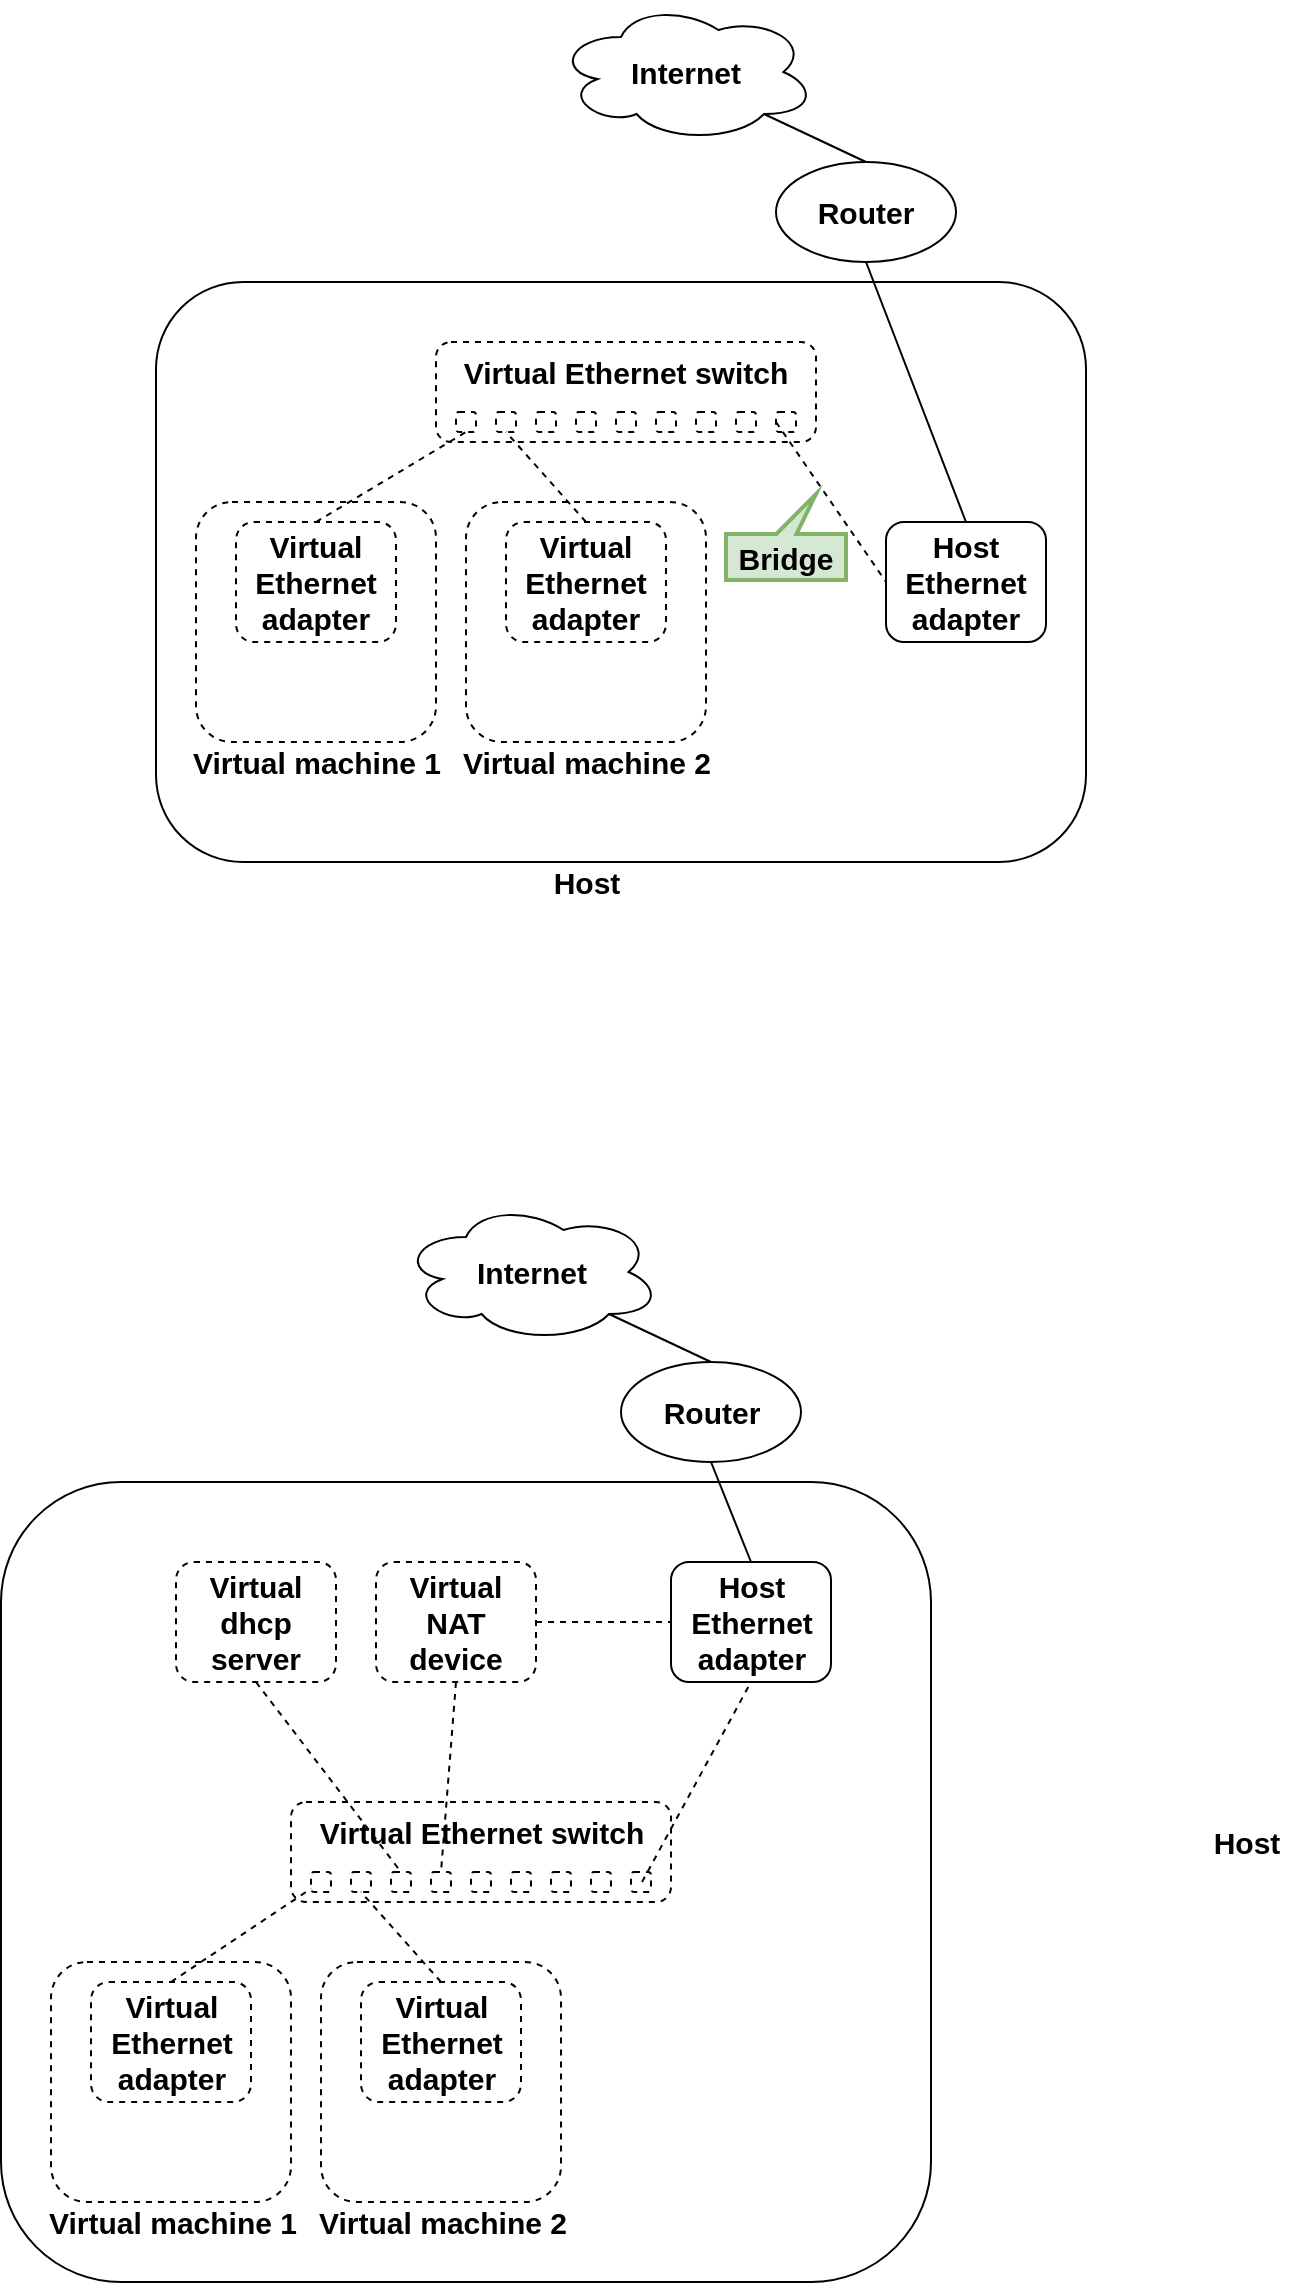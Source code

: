 <mxfile version="19.0.3" type="device"><diagram id="3SwsCSpMryMv5-6ce6lE" name="第 1 页"><mxGraphModel dx="1987" dy="904" grid="1" gridSize="10" guides="1" tooltips="1" connect="1" arrows="1" fold="1" page="1" pageScale="1" pageWidth="827" pageHeight="1169" math="0" shadow="0"><root><mxCell id="0"/><mxCell id="1" parent="0"/><mxCell id="IkPN9R1sUv7w1yjroqxF-29" value="" style="rounded=1;whiteSpace=wrap;html=1;fontSize=15;" parent="1" vertex="1"><mxGeometry x="20" y="450" width="465" height="290" as="geometry"/></mxCell><mxCell id="IkPN9R1sUv7w1yjroqxF-8" value="" style="rounded=1;whiteSpace=wrap;html=1;fontSize=15;dashed=1;" parent="1" vertex="1"><mxGeometry x="40" y="560" width="120" height="120" as="geometry"/></mxCell><mxCell id="IkPN9R1sUv7w1yjroqxF-9" value="&lt;b&gt;Virtual machine 1&lt;/b&gt;" style="text;html=1;align=center;verticalAlign=middle;resizable=0;points=[];autosize=1;strokeColor=none;fillColor=none;fontSize=15;dashed=1;" parent="1" vertex="1"><mxGeometry x="30" y="680" width="140" height="20" as="geometry"/></mxCell><mxCell id="IkPN9R1sUv7w1yjroqxF-16" value="&lt;b&gt;Virtual&lt;br&gt;Ethernet&lt;br&gt;adapter&lt;/b&gt;" style="rounded=1;whiteSpace=wrap;html=1;fontSize=15;dashed=1;" parent="1" vertex="1"><mxGeometry x="60" y="570" width="80" height="60" as="geometry"/></mxCell><mxCell id="IkPN9R1sUv7w1yjroqxF-18" value="&lt;b&gt;Virtual Ethernet switch&lt;/b&gt;" style="rounded=1;whiteSpace=wrap;html=1;fontSize=15;strokeColor=default;verticalAlign=top;dashed=1;" parent="1" vertex="1"><mxGeometry x="160" y="480" width="190" height="50" as="geometry"/></mxCell><mxCell id="IkPN9R1sUv7w1yjroqxF-19" value="" style="rounded=1;whiteSpace=wrap;html=1;fontSize=15;dashed=1;" parent="1" vertex="1"><mxGeometry x="170" y="515" width="10" height="10" as="geometry"/></mxCell><mxCell id="IkPN9R1sUv7w1yjroqxF-20" value="" style="rounded=1;whiteSpace=wrap;html=1;fontSize=15;strokeColor=default;dashed=1;" parent="1" vertex="1"><mxGeometry x="190" y="515" width="10" height="10" as="geometry"/></mxCell><mxCell id="IkPN9R1sUv7w1yjroqxF-21" value="" style="rounded=1;whiteSpace=wrap;html=1;fontSize=15;strokeColor=default;dashed=1;" parent="1" vertex="1"><mxGeometry x="210" y="515" width="10" height="10" as="geometry"/></mxCell><mxCell id="IkPN9R1sUv7w1yjroqxF-22" value="" style="rounded=1;whiteSpace=wrap;html=1;fontSize=15;strokeColor=default;dashed=1;" parent="1" vertex="1"><mxGeometry x="230" y="515" width="10" height="10" as="geometry"/></mxCell><mxCell id="IkPN9R1sUv7w1yjroqxF-23" value="" style="rounded=1;whiteSpace=wrap;html=1;fontSize=15;strokeColor=default;dashed=1;" parent="1" vertex="1"><mxGeometry x="250" y="515" width="10" height="10" as="geometry"/></mxCell><mxCell id="IkPN9R1sUv7w1yjroqxF-24" value="" style="rounded=1;whiteSpace=wrap;html=1;fontSize=15;strokeColor=default;dashed=1;" parent="1" vertex="1"><mxGeometry x="270" y="515" width="10" height="10" as="geometry"/></mxCell><mxCell id="IkPN9R1sUv7w1yjroqxF-25" value="" style="rounded=1;whiteSpace=wrap;html=1;fontSize=15;strokeColor=default;dashed=1;" parent="1" vertex="1"><mxGeometry x="290" y="515" width="10" height="10" as="geometry"/></mxCell><mxCell id="IkPN9R1sUv7w1yjroqxF-26" value="" style="rounded=1;whiteSpace=wrap;html=1;fontSize=15;strokeColor=default;dashed=1;" parent="1" vertex="1"><mxGeometry x="310" y="515" width="10" height="10" as="geometry"/></mxCell><mxCell id="IkPN9R1sUv7w1yjroqxF-27" value="" style="rounded=1;whiteSpace=wrap;html=1;fontSize=15;strokeColor=default;dashed=1;" parent="1" vertex="1"><mxGeometry x="330" y="515" width="10" height="10" as="geometry"/></mxCell><mxCell id="IkPN9R1sUv7w1yjroqxF-28" value="" style="endArrow=none;html=1;rounded=0;fontSize=15;entryX=0.5;entryY=1;entryDx=0;entryDy=0;exitX=0.5;exitY=0;exitDx=0;exitDy=0;dashed=1;" parent="1" source="IkPN9R1sUv7w1yjroqxF-16" target="IkPN9R1sUv7w1yjroqxF-19" edge="1"><mxGeometry width="50" height="50" relative="1" as="geometry"><mxPoint x="290" y="770" as="sourcePoint"/><mxPoint x="340" y="720" as="targetPoint"/></mxGeometry></mxCell><mxCell id="IkPN9R1sUv7w1yjroqxF-30" value="&lt;b&gt;Host&lt;/b&gt;" style="text;html=1;align=center;verticalAlign=middle;resizable=0;points=[];autosize=1;strokeColor=none;fillColor=none;fontSize=15;dashed=1;" parent="1" vertex="1"><mxGeometry x="210" y="740" width="50" height="20" as="geometry"/></mxCell><mxCell id="IkPN9R1sUv7w1yjroqxF-31" value="&lt;b&gt;Host&lt;br&gt;Ethernet&lt;br&gt;adapter&lt;/b&gt;" style="rounded=1;whiteSpace=wrap;html=1;fontSize=15;" parent="1" vertex="1"><mxGeometry x="385" y="570" width="80" height="60" as="geometry"/></mxCell><mxCell id="IkPN9R1sUv7w1yjroqxF-32" value="" style="rounded=1;whiteSpace=wrap;html=1;fontSize=15;dashed=1;" parent="1" vertex="1"><mxGeometry x="175" y="560" width="120" height="120" as="geometry"/></mxCell><mxCell id="IkPN9R1sUv7w1yjroqxF-33" value="&lt;b&gt;Virtual machine 2&lt;/b&gt;" style="text;html=1;align=center;verticalAlign=middle;resizable=0;points=[];autosize=1;strokeColor=none;fillColor=none;fontSize=15;dashed=1;" parent="1" vertex="1"><mxGeometry x="165" y="680" width="140" height="20" as="geometry"/></mxCell><mxCell id="IkPN9R1sUv7w1yjroqxF-34" value="&lt;b&gt;Virtual&lt;br&gt;Ethernet&lt;br&gt;adapter&lt;/b&gt;" style="rounded=1;whiteSpace=wrap;html=1;fontSize=15;dashed=1;" parent="1" vertex="1"><mxGeometry x="195" y="570" width="80" height="60" as="geometry"/></mxCell><mxCell id="IkPN9R1sUv7w1yjroqxF-35" value="" style="endArrow=none;html=1;rounded=0;fontSize=15;entryX=0.5;entryY=1;entryDx=0;entryDy=0;exitX=0.5;exitY=0;exitDx=0;exitDy=0;dashed=1;" parent="1" source="IkPN9R1sUv7w1yjroqxF-34" target="IkPN9R1sUv7w1yjroqxF-20" edge="1"><mxGeometry width="50" height="50" relative="1" as="geometry"><mxPoint x="275" y="660" as="sourcePoint"/><mxPoint x="325" y="610" as="targetPoint"/></mxGeometry></mxCell><mxCell id="wPM2tqb6DPN-8hNw1R0t-3" value="&lt;font style=&quot;font-size: 15px;&quot;&gt;&lt;b&gt;Router&lt;/b&gt;&lt;/font&gt;" style="ellipse;whiteSpace=wrap;html=1;" vertex="1" parent="1"><mxGeometry x="330" y="390" width="90" height="50" as="geometry"/></mxCell><mxCell id="wPM2tqb6DPN-8hNw1R0t-4" value="&lt;b&gt;Internet&lt;/b&gt;" style="ellipse;shape=cloud;whiteSpace=wrap;html=1;fontSize=15;" vertex="1" parent="1"><mxGeometry x="220" y="310" width="130" height="70" as="geometry"/></mxCell><mxCell id="wPM2tqb6DPN-8hNw1R0t-5" value="" style="endArrow=none;html=1;rounded=0;fontSize=15;entryX=0.5;entryY=0;entryDx=0;entryDy=0;exitX=0.8;exitY=0.8;exitDx=0;exitDy=0;exitPerimeter=0;" edge="1" parent="1" source="wPM2tqb6DPN-8hNw1R0t-4" target="wPM2tqb6DPN-8hNw1R0t-3"><mxGeometry width="50" height="50" relative="1" as="geometry"><mxPoint x="390" y="660" as="sourcePoint"/><mxPoint x="440" y="610" as="targetPoint"/></mxGeometry></mxCell><mxCell id="wPM2tqb6DPN-8hNw1R0t-6" value="" style="endArrow=none;html=1;rounded=0;fontSize=15;strokeWidth=1;exitX=0;exitY=0.5;exitDx=0;exitDy=0;entryX=0;entryY=0.5;entryDx=0;entryDy=0;dashed=1;" edge="1" parent="1" source="IkPN9R1sUv7w1yjroqxF-27" target="IkPN9R1sUv7w1yjroqxF-31"><mxGeometry width="50" height="50" relative="1" as="geometry"><mxPoint x="390" y="560" as="sourcePoint"/><mxPoint x="440" y="510" as="targetPoint"/></mxGeometry></mxCell><mxCell id="wPM2tqb6DPN-8hNw1R0t-7" value="" style="endArrow=none;html=1;rounded=0;fontSize=15;strokeWidth=1;entryX=0.5;entryY=1;entryDx=0;entryDy=0;exitX=0.5;exitY=0;exitDx=0;exitDy=0;" edge="1" parent="1" source="IkPN9R1sUv7w1yjroqxF-31" target="wPM2tqb6DPN-8hNw1R0t-3"><mxGeometry width="50" height="50" relative="1" as="geometry"><mxPoint x="390" y="560" as="sourcePoint"/><mxPoint x="440" y="510" as="targetPoint"/></mxGeometry></mxCell><mxCell id="wPM2tqb6DPN-8hNw1R0t-9" value="&lt;b&gt;Bridge&lt;/b&gt;" style="shape=callout;whiteSpace=wrap;html=1;perimeter=calloutPerimeter;fontSize=15;strokeWidth=2;fillColor=#d5e8d4;strokeColor=#82b366;size=20;position=0.42;base=10;position2=0.75;flipV=1;" vertex="1" parent="1"><mxGeometry x="305" y="556" width="60" height="43" as="geometry"/></mxCell><mxCell id="wPM2tqb6DPN-8hNw1R0t-11" value="" style="rounded=1;whiteSpace=wrap;html=1;fontSize=15;" vertex="1" parent="1"><mxGeometry x="-57.5" y="1050" width="465" height="400" as="geometry"/></mxCell><mxCell id="wPM2tqb6DPN-8hNw1R0t-12" value="" style="rounded=1;whiteSpace=wrap;html=1;fontSize=15;dashed=1;" vertex="1" parent="1"><mxGeometry x="-32.5" y="1290" width="120" height="120" as="geometry"/></mxCell><mxCell id="wPM2tqb6DPN-8hNw1R0t-13" value="&lt;b&gt;Virtual machine 1&lt;/b&gt;" style="text;html=1;align=center;verticalAlign=middle;resizable=0;points=[];autosize=1;strokeColor=none;fillColor=none;fontSize=15;dashed=1;" vertex="1" parent="1"><mxGeometry x="-42.5" y="1410" width="140" height="20" as="geometry"/></mxCell><mxCell id="wPM2tqb6DPN-8hNw1R0t-14" value="&lt;b&gt;Virtual&lt;br&gt;Ethernet&lt;br&gt;adapter&lt;/b&gt;" style="rounded=1;whiteSpace=wrap;html=1;fontSize=15;dashed=1;" vertex="1" parent="1"><mxGeometry x="-12.5" y="1300" width="80" height="60" as="geometry"/></mxCell><mxCell id="wPM2tqb6DPN-8hNw1R0t-15" value="&lt;b&gt;Virtual Ethernet switch&lt;/b&gt;" style="rounded=1;whiteSpace=wrap;html=1;fontSize=15;strokeColor=default;verticalAlign=top;dashed=1;" vertex="1" parent="1"><mxGeometry x="87.5" y="1210" width="190" height="50" as="geometry"/></mxCell><mxCell id="wPM2tqb6DPN-8hNw1R0t-16" value="" style="rounded=1;whiteSpace=wrap;html=1;fontSize=15;dashed=1;" vertex="1" parent="1"><mxGeometry x="97.5" y="1245" width="10" height="10" as="geometry"/></mxCell><mxCell id="wPM2tqb6DPN-8hNw1R0t-17" value="" style="rounded=1;whiteSpace=wrap;html=1;fontSize=15;strokeColor=default;dashed=1;" vertex="1" parent="1"><mxGeometry x="117.5" y="1245" width="10" height="10" as="geometry"/></mxCell><mxCell id="wPM2tqb6DPN-8hNw1R0t-18" value="" style="rounded=1;whiteSpace=wrap;html=1;fontSize=15;strokeColor=default;dashed=1;" vertex="1" parent="1"><mxGeometry x="137.5" y="1245" width="10" height="10" as="geometry"/></mxCell><mxCell id="wPM2tqb6DPN-8hNw1R0t-19" value="" style="rounded=1;whiteSpace=wrap;html=1;fontSize=15;strokeColor=default;dashed=1;" vertex="1" parent="1"><mxGeometry x="157.5" y="1245" width="10" height="10" as="geometry"/></mxCell><mxCell id="wPM2tqb6DPN-8hNw1R0t-20" value="" style="rounded=1;whiteSpace=wrap;html=1;fontSize=15;strokeColor=default;dashed=1;" vertex="1" parent="1"><mxGeometry x="177.5" y="1245" width="10" height="10" as="geometry"/></mxCell><mxCell id="wPM2tqb6DPN-8hNw1R0t-21" value="" style="rounded=1;whiteSpace=wrap;html=1;fontSize=15;strokeColor=default;dashed=1;" vertex="1" parent="1"><mxGeometry x="197.5" y="1245" width="10" height="10" as="geometry"/></mxCell><mxCell id="wPM2tqb6DPN-8hNw1R0t-22" value="" style="rounded=1;whiteSpace=wrap;html=1;fontSize=15;strokeColor=default;dashed=1;" vertex="1" parent="1"><mxGeometry x="217.5" y="1245" width="10" height="10" as="geometry"/></mxCell><mxCell id="wPM2tqb6DPN-8hNw1R0t-23" value="" style="rounded=1;whiteSpace=wrap;html=1;fontSize=15;strokeColor=default;dashed=1;" vertex="1" parent="1"><mxGeometry x="237.5" y="1245" width="10" height="10" as="geometry"/></mxCell><mxCell id="wPM2tqb6DPN-8hNw1R0t-24" value="" style="rounded=1;whiteSpace=wrap;html=1;fontSize=15;strokeColor=default;dashed=1;" vertex="1" parent="1"><mxGeometry x="257.5" y="1245" width="10" height="10" as="geometry"/></mxCell><mxCell id="wPM2tqb6DPN-8hNw1R0t-25" value="" style="endArrow=none;html=1;rounded=0;fontSize=15;exitX=0.5;exitY=0;exitDx=0;exitDy=0;dashed=1;" edge="1" parent="1" source="wPM2tqb6DPN-8hNw1R0t-14" target="wPM2tqb6DPN-8hNw1R0t-16"><mxGeometry width="50" height="50" relative="1" as="geometry"><mxPoint x="217.5" y="1500" as="sourcePoint"/><mxPoint x="267.5" y="1450" as="targetPoint"/></mxGeometry></mxCell><mxCell id="wPM2tqb6DPN-8hNw1R0t-26" value="&lt;b&gt;Host&lt;/b&gt;" style="text;html=1;align=center;verticalAlign=middle;resizable=0;points=[];autosize=1;strokeColor=none;fillColor=none;fontSize=15;dashed=1;" vertex="1" parent="1"><mxGeometry x="540" y="1220" width="50" height="20" as="geometry"/></mxCell><mxCell id="wPM2tqb6DPN-8hNw1R0t-27" value="&lt;b&gt;Host&lt;br&gt;Ethernet&lt;br&gt;adapter&lt;/b&gt;" style="rounded=1;whiteSpace=wrap;html=1;fontSize=15;" vertex="1" parent="1"><mxGeometry x="277.5" y="1090" width="80" height="60" as="geometry"/></mxCell><mxCell id="wPM2tqb6DPN-8hNw1R0t-28" value="" style="rounded=1;whiteSpace=wrap;html=1;fontSize=15;dashed=1;" vertex="1" parent="1"><mxGeometry x="102.5" y="1290" width="120" height="120" as="geometry"/></mxCell><mxCell id="wPM2tqb6DPN-8hNw1R0t-29" value="&lt;b&gt;Virtual machine 2&lt;/b&gt;" style="text;html=1;align=center;verticalAlign=middle;resizable=0;points=[];autosize=1;strokeColor=none;fillColor=none;fontSize=15;dashed=1;" vertex="1" parent="1"><mxGeometry x="92.5" y="1410" width="140" height="20" as="geometry"/></mxCell><mxCell id="wPM2tqb6DPN-8hNw1R0t-30" value="&lt;b&gt;Virtual&lt;br&gt;Ethernet&lt;br&gt;adapter&lt;/b&gt;" style="rounded=1;whiteSpace=wrap;html=1;fontSize=15;dashed=1;" vertex="1" parent="1"><mxGeometry x="122.5" y="1300" width="80" height="60" as="geometry"/></mxCell><mxCell id="wPM2tqb6DPN-8hNw1R0t-31" value="" style="endArrow=none;html=1;rounded=0;fontSize=15;entryX=0.5;entryY=1;entryDx=0;entryDy=0;exitX=0.5;exitY=0;exitDx=0;exitDy=0;dashed=1;" edge="1" parent="1" source="wPM2tqb6DPN-8hNw1R0t-30" target="wPM2tqb6DPN-8hNw1R0t-17"><mxGeometry width="50" height="50" relative="1" as="geometry"><mxPoint x="202.5" y="1390" as="sourcePoint"/><mxPoint x="252.5" y="1340" as="targetPoint"/></mxGeometry></mxCell><mxCell id="wPM2tqb6DPN-8hNw1R0t-32" value="&lt;font style=&quot;font-size: 15px;&quot;&gt;&lt;b&gt;Router&lt;/b&gt;&lt;/font&gt;" style="ellipse;whiteSpace=wrap;html=1;" vertex="1" parent="1"><mxGeometry x="252.5" y="990" width="90" height="50" as="geometry"/></mxCell><mxCell id="wPM2tqb6DPN-8hNw1R0t-33" value="&lt;b&gt;Internet&lt;/b&gt;" style="ellipse;shape=cloud;whiteSpace=wrap;html=1;fontSize=15;" vertex="1" parent="1"><mxGeometry x="142.5" y="910" width="130" height="70" as="geometry"/></mxCell><mxCell id="wPM2tqb6DPN-8hNw1R0t-34" value="" style="endArrow=none;html=1;rounded=0;fontSize=15;entryX=0.5;entryY=0;entryDx=0;entryDy=0;exitX=0.8;exitY=0.8;exitDx=0;exitDy=0;exitPerimeter=0;" edge="1" parent="1" source="wPM2tqb6DPN-8hNw1R0t-33" target="wPM2tqb6DPN-8hNw1R0t-32"><mxGeometry width="50" height="50" relative="1" as="geometry"><mxPoint x="312.5" y="1260" as="sourcePoint"/><mxPoint x="362.5" y="1210" as="targetPoint"/></mxGeometry></mxCell><mxCell id="wPM2tqb6DPN-8hNw1R0t-35" value="" style="endArrow=none;html=1;rounded=0;fontSize=15;strokeWidth=1;entryX=0.5;entryY=1;entryDx=0;entryDy=0;dashed=1;" edge="1" parent="1" target="wPM2tqb6DPN-8hNw1R0t-27"><mxGeometry width="50" height="50" relative="1" as="geometry"><mxPoint x="263" y="1250" as="sourcePoint"/><mxPoint x="367.5" y="1240" as="targetPoint"/></mxGeometry></mxCell><mxCell id="wPM2tqb6DPN-8hNw1R0t-36" value="" style="endArrow=none;html=1;rounded=0;fontSize=15;strokeWidth=1;entryX=0.5;entryY=1;entryDx=0;entryDy=0;exitX=0.5;exitY=0;exitDx=0;exitDy=0;" edge="1" parent="1" source="wPM2tqb6DPN-8hNw1R0t-27" target="wPM2tqb6DPN-8hNw1R0t-32"><mxGeometry width="50" height="50" relative="1" as="geometry"><mxPoint x="312.5" y="1160" as="sourcePoint"/><mxPoint x="362.5" y="1110" as="targetPoint"/></mxGeometry></mxCell><mxCell id="wPM2tqb6DPN-8hNw1R0t-38" value="&lt;b&gt;Virtual&lt;br&gt;dhcp&lt;br&gt;server&lt;br&gt;&lt;/b&gt;" style="rounded=1;whiteSpace=wrap;html=1;fontSize=15;dashed=1;" vertex="1" parent="1"><mxGeometry x="30" y="1090" width="80" height="60" as="geometry"/></mxCell><mxCell id="wPM2tqb6DPN-8hNw1R0t-39" value="&lt;b&gt;Virtual&lt;br&gt;NAT&lt;br&gt;device&lt;br&gt;&lt;/b&gt;" style="rounded=1;whiteSpace=wrap;html=1;fontSize=15;dashed=1;" vertex="1" parent="1"><mxGeometry x="130" y="1090" width="80" height="60" as="geometry"/></mxCell><mxCell id="wPM2tqb6DPN-8hNw1R0t-40" value="" style="endArrow=none;html=1;rounded=0;fontSize=15;entryX=0.5;entryY=0;entryDx=0;entryDy=0;exitX=0.5;exitY=1;exitDx=0;exitDy=0;dashed=1;" edge="1" parent="1" source="wPM2tqb6DPN-8hNw1R0t-38" target="wPM2tqb6DPN-8hNw1R0t-18"><mxGeometry width="50" height="50" relative="1" as="geometry"><mxPoint x="37.5" y="1310" as="sourcePoint"/><mxPoint x="112.5" y="1265" as="targetPoint"/></mxGeometry></mxCell><mxCell id="wPM2tqb6DPN-8hNw1R0t-41" value="" style="endArrow=none;html=1;rounded=0;fontSize=15;entryX=0.5;entryY=0;entryDx=0;entryDy=0;exitX=0.5;exitY=1;exitDx=0;exitDy=0;dashed=1;" edge="1" parent="1" source="wPM2tqb6DPN-8hNw1R0t-39" target="wPM2tqb6DPN-8hNw1R0t-19"><mxGeometry width="50" height="50" relative="1" as="geometry"><mxPoint x="80" y="1160" as="sourcePoint"/><mxPoint x="152.5" y="1255" as="targetPoint"/></mxGeometry></mxCell><mxCell id="wPM2tqb6DPN-8hNw1R0t-42" value="" style="endArrow=none;dashed=1;html=1;rounded=0;fontSize=15;strokeWidth=1;exitX=1;exitY=0.5;exitDx=0;exitDy=0;entryX=0;entryY=0.5;entryDx=0;entryDy=0;" edge="1" parent="1" source="wPM2tqb6DPN-8hNw1R0t-39" target="wPM2tqb6DPN-8hNw1R0t-27"><mxGeometry width="50" height="50" relative="1" as="geometry"><mxPoint x="390" y="1100" as="sourcePoint"/><mxPoint x="440" y="1050" as="targetPoint"/></mxGeometry></mxCell></root></mxGraphModel></diagram></mxfile>